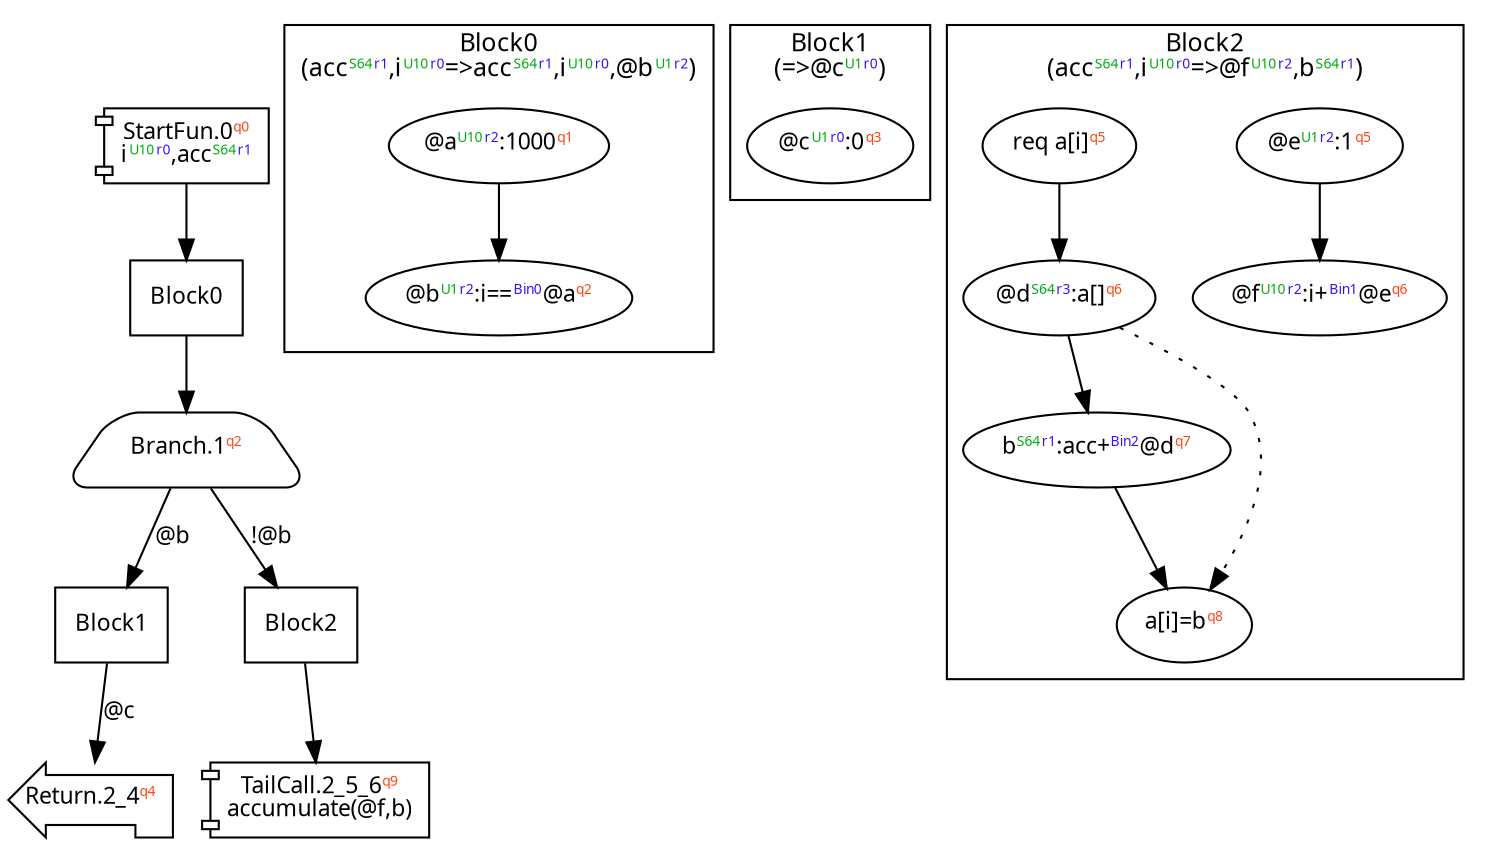 digraph Program_ {
  graph [fontname = "Monaco", fontsize = 12, ranksep = 0.5];
  node [shape = box, fontname = "Monaco", fontsize = 11; colorscheme = pastel19];
  edge [fontname = "Monaco", fontsize = 11; colorscheme = pastel19];
  Jump0[label = <StartFun.0<font color="#ff4411" point-size="8"><sup>q0</sup></font><br/>i<font color="#00aa11" point-size="8"><sup>U10</sup></font><font color="#3311ff" point-size="8"><sup>r0</sup></font>,acc<font color="#00aa11" point-size="8"><sup>S64</sup></font><font color="#3311ff" point-size="8"><sup>r1</sup></font>>; shape = component];
  Jump0 -> Block0;
  Jump1[
    label = <Branch.1<font color="#ff4411" point-size="8"><sup>q2</sup></font>>;
    shape = trapezium; style = rounded;
  ];
  Block0 -> Jump1;
  Jump1 -> Block1 [label="@b"];
  Jump1 -> Block2 [label="!@b"];
  Jump2_4[label = <Return.2_4<font color="#ff4411" point-size="8"><sup>q4</sup></font>>; shape = lpromoter];
  Block1 -> Jump2_4 [label="@c"];
  Jump2_5_6[label = <TailCall.2_5_6<font color="#ff4411" point-size="8"><sup>q9</sup></font><br/>accumulate(@f,b)>; shape = component];
  Block2 -> Jump2_5_6;
  Block0 [label = "Block0"];
  Block1 [label = "Block1"];
  Block2 [label = "Block2"];
  subgraph cluster_dfg_Block0 {
    node [shape = oval];
    label = <Block0<br/>(acc<font color="#00aa11" point-size="8"><sup>S64</sup></font><font color="#3311ff" point-size="8"><sup>r1</sup></font>,i<font color="#00aa11" point-size="8"><sup>U10</sup></font><font color="#3311ff" point-size="8"><sup>r0</sup></font>=&gt;acc<font color="#00aa11" point-size="8"><sup>S64</sup></font><font color="#3311ff" point-size="8"><sup>r1</sup></font>,i<font color="#00aa11" point-size="8"><sup>U10</sup></font><font color="#3311ff" point-size="8"><sup>r0</sup></font>,@b<font color="#00aa11" point-size="8"><sup>U1</sup></font><font color="#3311ff" point-size="8"><sup>r2</sup></font>)>;
    0 [label=<@a<font color="#00aa11" point-size="8"><sup>U10</sup></font><font color="#3311ff" point-size="8"><sup>r2</sup></font>:1000<font color="#ff4411" point-size="8"><sup>q1</sup></font>>];
    1 [label=<@b<font color="#00aa11" point-size="8"><sup>U1</sup></font><font color="#3311ff" point-size="8"><sup>r2</sup></font>:i==<font color="#3311ff" point-size="8"><sup>Bin0</sup></font>@a<font color="#ff4411" point-size="8"><sup>q2</sup></font>>];
    0 -> 1;
  }
  subgraph cluster_dfg_Block1 {
    node [shape = oval];
    label = <Block1<br/>(=&gt;@c<font color="#00aa11" point-size="8"><sup>U1</sup></font><font color="#3311ff" point-size="8"><sup>r0</sup></font>)>;
    2 [label=<@c<font color="#00aa11" point-size="8"><sup>U1</sup></font><font color="#3311ff" point-size="8"><sup>r0</sup></font>:0<font color="#ff4411" point-size="8"><sup>q3</sup></font>>];
  }
  subgraph cluster_dfg_Block2 {
    node [shape = oval];
    label = <Block2<br/>(acc<font color="#00aa11" point-size="8"><sup>S64</sup></font><font color="#3311ff" point-size="8"><sup>r1</sup></font>,i<font color="#00aa11" point-size="8"><sup>U10</sup></font><font color="#3311ff" point-size="8"><sup>r0</sup></font>=&gt;@f<font color="#00aa11" point-size="8"><sup>U10</sup></font><font color="#3311ff" point-size="8"><sup>r2</sup></font>,b<font color="#00aa11" point-size="8"><sup>S64</sup></font><font color="#3311ff" point-size="8"><sup>r1</sup></font>)>;
    5 [label=<b<font color="#00aa11" point-size="8"><sup>S64</sup></font><font color="#3311ff" point-size="8"><sup>r1</sup></font>:acc+<font color="#3311ff" point-size="8"><sup>Bin2</sup></font>@d<font color="#ff4411" point-size="8"><sup>q7</sup></font>>];
    6 [label=<a[i]=b<font color="#ff4411" point-size="8"><sup>q8</sup></font>>];
    7 [label=<@e<font color="#00aa11" point-size="8"><sup>U1</sup></font><font color="#3311ff" point-size="8"><sup>r2</sup></font>:1<font color="#ff4411" point-size="8"><sup>q5</sup></font>>];
    3 [label=<req a[i]<font color="#ff4411" point-size="8"><sup>q5</sup></font>>];
    8 [label=<@f<font color="#00aa11" point-size="8"><sup>U10</sup></font><font color="#3311ff" point-size="8"><sup>r2</sup></font>:i+<font color="#3311ff" point-size="8"><sup>Bin1</sup></font>@e<font color="#ff4411" point-size="8"><sup>q6</sup></font>>];
    4 [label=<@d<font color="#00aa11" point-size="8"><sup>S64</sup></font><font color="#3311ff" point-size="8"><sup>r3</sup></font>:a[]<font color="#ff4411" point-size="8"><sup>q6</sup></font>>];
    4 -> 5;
    5 -> 6;
    7 -> 8;
    3 -> 4 [style = solid];
    4 -> 6 [style = dotted];
  }
}

